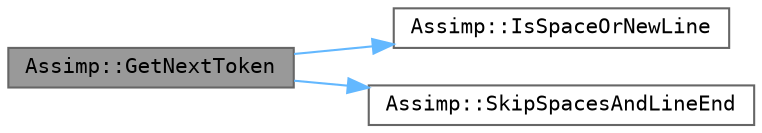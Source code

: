 digraph "Assimp::GetNextToken"
{
 // LATEX_PDF_SIZE
  bgcolor="transparent";
  edge [fontname=Terminal,fontsize=10,labelfontname=Helvetica,labelfontsize=10];
  node [fontname=Terminal,fontsize=10,shape=box,height=0.2,width=0.4];
  rankdir="LR";
  Node1 [label="Assimp::GetNextToken",height=0.2,width=0.4,color="gray40", fillcolor="grey60", style="filled", fontcolor="black",tooltip=" "];
  Node1 -> Node2 [color="steelblue1",style="solid"];
  Node2 [label="Assimp::IsSpaceOrNewLine",height=0.2,width=0.4,color="grey40", fillcolor="white", style="filled",URL="$namespace_assimp.html#a3883df5611e6ba0bd986fd5694c47e35",tooltip=" "];
  Node1 -> Node3 [color="steelblue1",style="solid"];
  Node3 [label="Assimp::SkipSpacesAndLineEnd",height=0.2,width=0.4,color="grey40", fillcolor="white", style="filled",URL="$namespace_assimp.html#a7fded9895754c979f0755aab49b97fd2",tooltip=" "];
}

